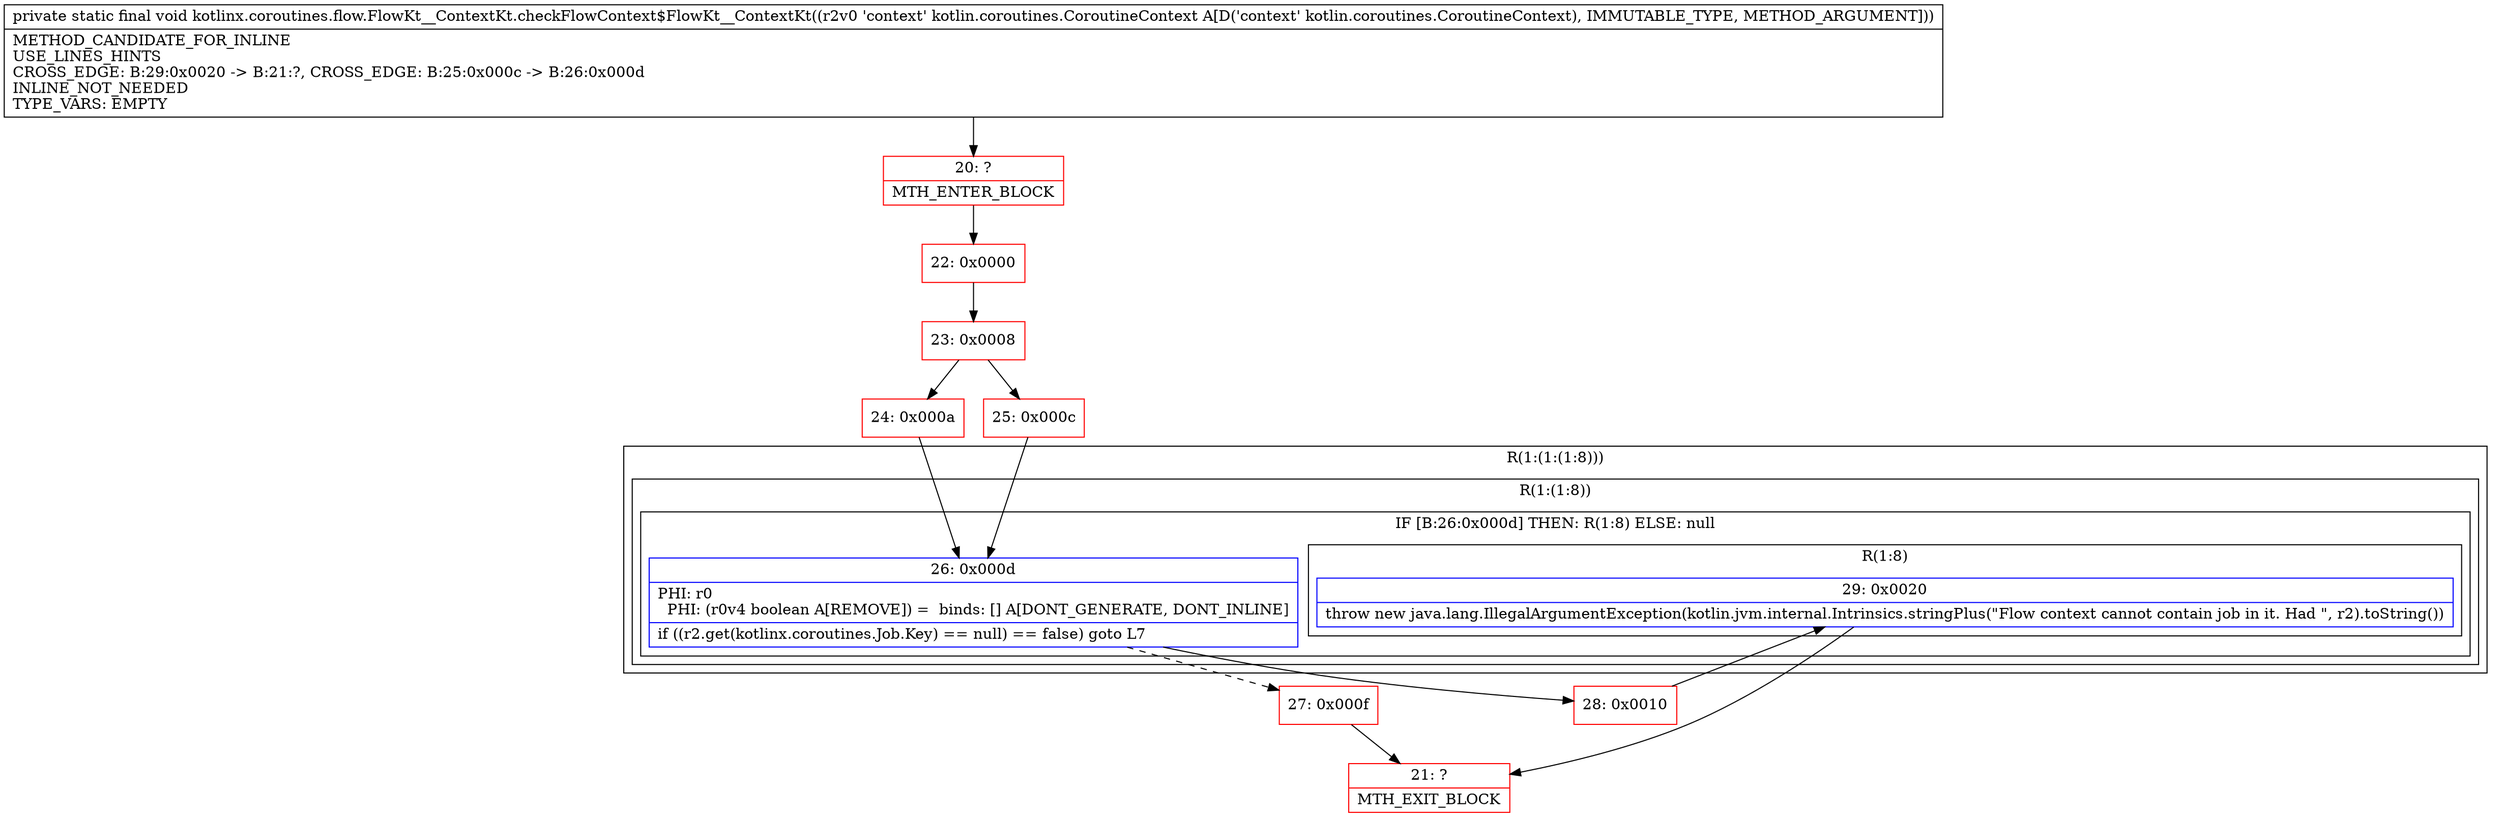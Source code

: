 digraph "CFG forkotlinx.coroutines.flow.FlowKt__ContextKt.checkFlowContext$FlowKt__ContextKt(Lkotlin\/coroutines\/CoroutineContext;)V" {
subgraph cluster_Region_1156746751 {
label = "R(1:(1:(1:8)))";
node [shape=record,color=blue];
subgraph cluster_Region_1333710443 {
label = "R(1:(1:8))";
node [shape=record,color=blue];
subgraph cluster_IfRegion_187931657 {
label = "IF [B:26:0x000d] THEN: R(1:8) ELSE: null";
node [shape=record,color=blue];
Node_26 [shape=record,label="{26\:\ 0x000d|PHI: r0 \l  PHI: (r0v4 boolean A[REMOVE]) =  binds: [] A[DONT_GENERATE, DONT_INLINE]\l|if ((r2.get(kotlinx.coroutines.Job.Key) == null) == false) goto L7\l}"];
subgraph cluster_Region_1153594375 {
label = "R(1:8)";
node [shape=record,color=blue];
Node_29 [shape=record,label="{29\:\ 0x0020|throw new java.lang.IllegalArgumentException(kotlin.jvm.internal.Intrinsics.stringPlus(\"Flow context cannot contain job in it. Had \", r2).toString())\l}"];
}
}
}
}
Node_20 [shape=record,color=red,label="{20\:\ ?|MTH_ENTER_BLOCK\l}"];
Node_22 [shape=record,color=red,label="{22\:\ 0x0000}"];
Node_23 [shape=record,color=red,label="{23\:\ 0x0008}"];
Node_24 [shape=record,color=red,label="{24\:\ 0x000a}"];
Node_27 [shape=record,color=red,label="{27\:\ 0x000f}"];
Node_21 [shape=record,color=red,label="{21\:\ ?|MTH_EXIT_BLOCK\l}"];
Node_28 [shape=record,color=red,label="{28\:\ 0x0010}"];
Node_25 [shape=record,color=red,label="{25\:\ 0x000c}"];
MethodNode[shape=record,label="{private static final void kotlinx.coroutines.flow.FlowKt__ContextKt.checkFlowContext$FlowKt__ContextKt((r2v0 'context' kotlin.coroutines.CoroutineContext A[D('context' kotlin.coroutines.CoroutineContext), IMMUTABLE_TYPE, METHOD_ARGUMENT]))  | METHOD_CANDIDATE_FOR_INLINE\lUSE_LINES_HINTS\lCROSS_EDGE: B:29:0x0020 \-\> B:21:?, CROSS_EDGE: B:25:0x000c \-\> B:26:0x000d\lINLINE_NOT_NEEDED\lTYPE_VARS: EMPTY\l}"];
MethodNode -> Node_20;Node_26 -> Node_27[style=dashed];
Node_26 -> Node_28;
Node_29 -> Node_21;
Node_20 -> Node_22;
Node_22 -> Node_23;
Node_23 -> Node_24;
Node_23 -> Node_25;
Node_24 -> Node_26;
Node_27 -> Node_21;
Node_28 -> Node_29;
Node_25 -> Node_26;
}

